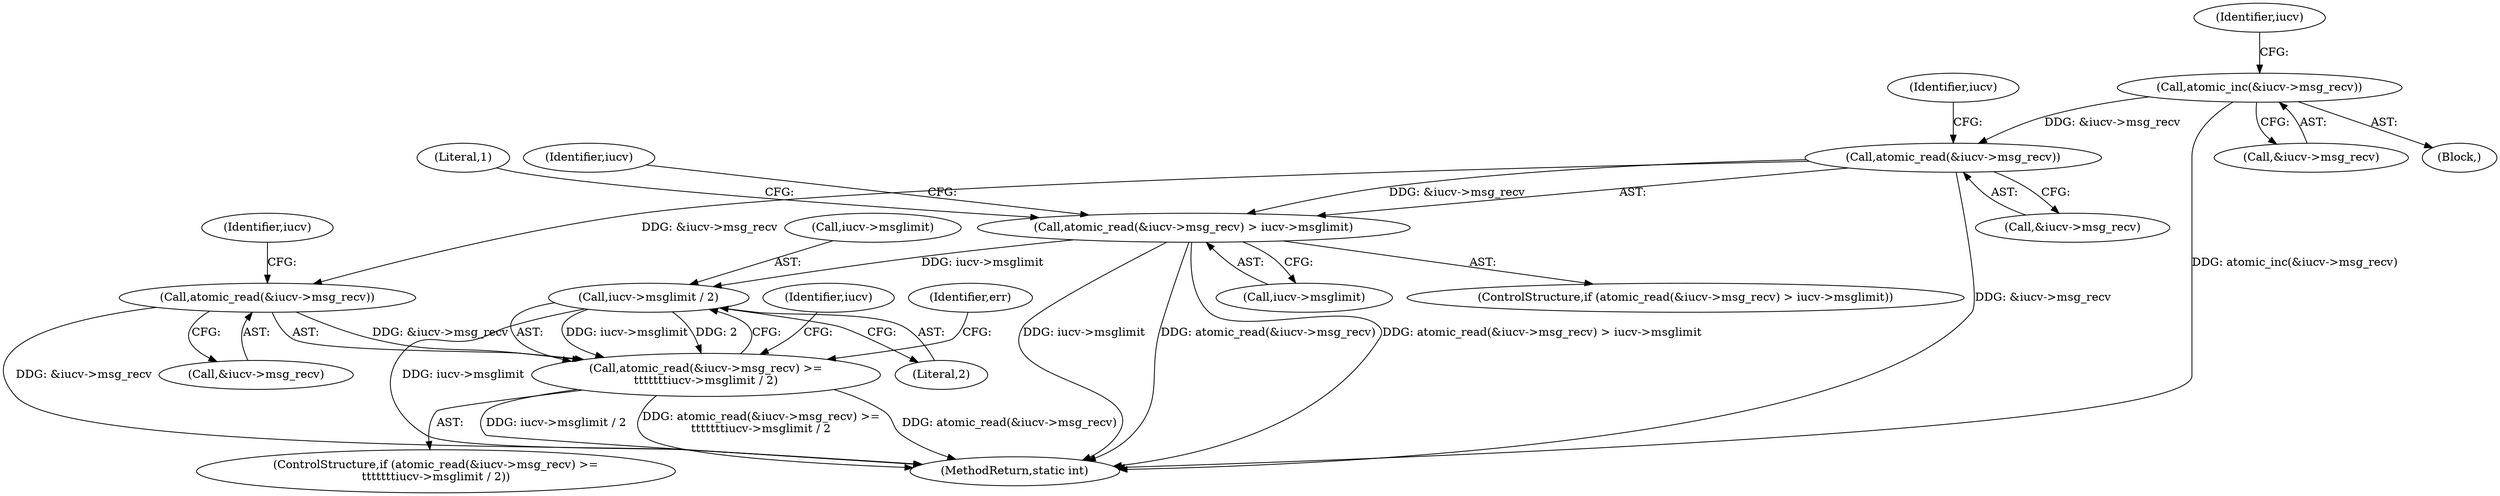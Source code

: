 digraph "0_linux_a5598bd9c087dc0efc250a5221e5d0e6f584ee88@API" {
"1000337" [label="(Call,atomic_read(&iucv->msg_recv))"];
"1000330" [label="(Call,atomic_inc(&iucv->msg_recv))"];
"1000336" [label="(Call,atomic_read(&iucv->msg_recv) > iucv->msglimit)"];
"1000416" [label="(Call,iucv->msglimit / 2)"];
"1000410" [label="(Call,atomic_read(&iucv->msg_recv) >=\n\t\t\t\t\t\t\tiucv->msglimit / 2)"];
"1000411" [label="(Call,atomic_read(&iucv->msg_recv))"];
"1000337" [label="(Call,atomic_read(&iucv->msg_recv))"];
"1000336" [label="(Call,atomic_read(&iucv->msg_recv) > iucv->msglimit)"];
"1000409" [label="(ControlStructure,if (atomic_read(&iucv->msg_recv) >=\n\t\t\t\t\t\t\tiucv->msglimit / 2))"];
"1000330" [label="(Call,atomic_inc(&iucv->msg_recv))"];
"1000417" [label="(Call,iucv->msglimit)"];
"1000412" [label="(Call,&iucv->msg_recv)"];
"1000411" [label="(Call,atomic_read(&iucv->msg_recv))"];
"1000347" [label="(Literal,1)"];
"1000357" [label="(Identifier,iucv)"];
"1000331" [label="(Call,&iucv->msg_recv)"];
"1000340" [label="(Identifier,iucv)"];
"1000342" [label="(Call,iucv->msglimit)"];
"1000423" [label="(Identifier,err)"];
"1000329" [label="(Block,)"];
"1000420" [label="(Literal,2)"];
"1000410" [label="(Call,atomic_read(&iucv->msg_recv) >=\n\t\t\t\t\t\t\tiucv->msglimit / 2)"];
"1000460" [label="(MethodReturn,static int)"];
"1000338" [label="(Call,&iucv->msg_recv)"];
"1000343" [label="(Identifier,iucv)"];
"1000335" [label="(ControlStructure,if (atomic_read(&iucv->msg_recv) > iucv->msglimit))"];
"1000416" [label="(Call,iucv->msglimit / 2)"];
"1000418" [label="(Identifier,iucv)"];
"1000441" [label="(Identifier,iucv)"];
"1000337" -> "1000336"  [label="AST: "];
"1000337" -> "1000338"  [label="CFG: "];
"1000338" -> "1000337"  [label="AST: "];
"1000343" -> "1000337"  [label="CFG: "];
"1000337" -> "1000460"  [label="DDG: &iucv->msg_recv"];
"1000337" -> "1000336"  [label="DDG: &iucv->msg_recv"];
"1000330" -> "1000337"  [label="DDG: &iucv->msg_recv"];
"1000337" -> "1000411"  [label="DDG: &iucv->msg_recv"];
"1000330" -> "1000329"  [label="AST: "];
"1000330" -> "1000331"  [label="CFG: "];
"1000331" -> "1000330"  [label="AST: "];
"1000340" -> "1000330"  [label="CFG: "];
"1000330" -> "1000460"  [label="DDG: atomic_inc(&iucv->msg_recv)"];
"1000336" -> "1000335"  [label="AST: "];
"1000336" -> "1000342"  [label="CFG: "];
"1000342" -> "1000336"  [label="AST: "];
"1000347" -> "1000336"  [label="CFG: "];
"1000357" -> "1000336"  [label="CFG: "];
"1000336" -> "1000460"  [label="DDG: atomic_read(&iucv->msg_recv) > iucv->msglimit"];
"1000336" -> "1000460"  [label="DDG: iucv->msglimit"];
"1000336" -> "1000460"  [label="DDG: atomic_read(&iucv->msg_recv)"];
"1000336" -> "1000416"  [label="DDG: iucv->msglimit"];
"1000416" -> "1000410"  [label="AST: "];
"1000416" -> "1000420"  [label="CFG: "];
"1000417" -> "1000416"  [label="AST: "];
"1000420" -> "1000416"  [label="AST: "];
"1000410" -> "1000416"  [label="CFG: "];
"1000416" -> "1000460"  [label="DDG: iucv->msglimit"];
"1000416" -> "1000410"  [label="DDG: iucv->msglimit"];
"1000416" -> "1000410"  [label="DDG: 2"];
"1000410" -> "1000409"  [label="AST: "];
"1000411" -> "1000410"  [label="AST: "];
"1000423" -> "1000410"  [label="CFG: "];
"1000441" -> "1000410"  [label="CFG: "];
"1000410" -> "1000460"  [label="DDG: atomic_read(&iucv->msg_recv)"];
"1000410" -> "1000460"  [label="DDG: iucv->msglimit / 2"];
"1000410" -> "1000460"  [label="DDG: atomic_read(&iucv->msg_recv) >=\n\t\t\t\t\t\t\tiucv->msglimit / 2"];
"1000411" -> "1000410"  [label="DDG: &iucv->msg_recv"];
"1000411" -> "1000412"  [label="CFG: "];
"1000412" -> "1000411"  [label="AST: "];
"1000418" -> "1000411"  [label="CFG: "];
"1000411" -> "1000460"  [label="DDG: &iucv->msg_recv"];
}
